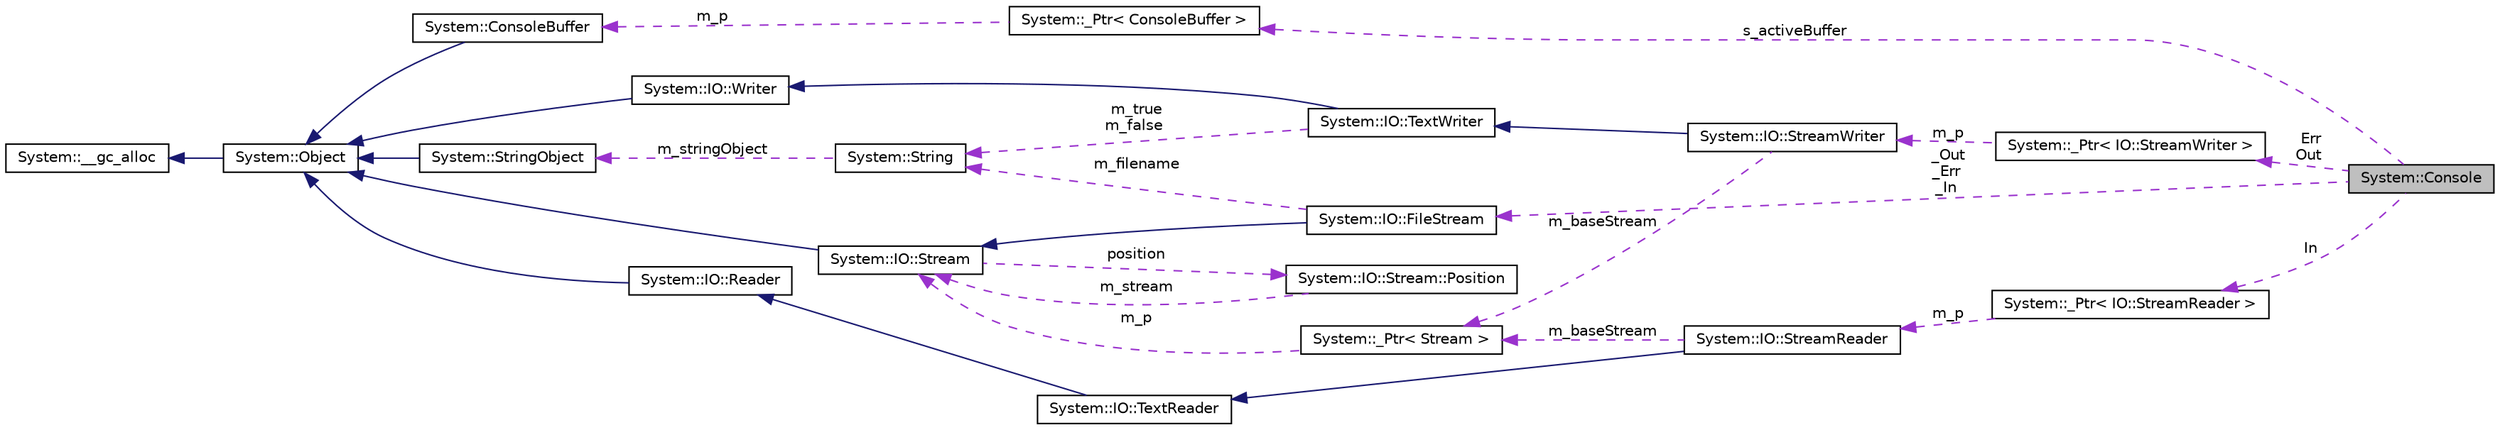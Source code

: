 digraph G
{
  edge [fontname="Helvetica",fontsize="10",labelfontname="Helvetica",labelfontsize="10"];
  node [fontname="Helvetica",fontsize="10",shape=record];
  rankdir="LR";
  Node1 [label="System::Console",height=0.2,width=0.4,color="black", fillcolor="grey75", style="filled" fontcolor="black"];
  Node2 -> Node1 [dir="back",color="darkorchid3",fontsize="10",style="dashed",label=" s_activeBuffer" ,fontname="Helvetica"];
  Node2 [label="System::_Ptr\< ConsoleBuffer \>",height=0.2,width=0.4,color="black", fillcolor="white", style="filled",URL="$class_system_1_1___ptr.html"];
  Node3 -> Node2 [dir="back",color="darkorchid3",fontsize="10",style="dashed",label=" m_p" ,fontname="Helvetica"];
  Node3 [label="System::ConsoleBuffer",height=0.2,width=0.4,color="black", fillcolor="white", style="filled",URL="$class_system_1_1_console_buffer.html"];
  Node4 -> Node3 [dir="back",color="midnightblue",fontsize="10",style="solid",fontname="Helvetica"];
  Node4 [label="System::Object",height=0.2,width=0.4,color="black", fillcolor="white", style="filled",URL="$class_system_1_1_object.html"];
  Node5 -> Node4 [dir="back",color="midnightblue",fontsize="10",style="solid",fontname="Helvetica"];
  Node5 [label="System::__gc_alloc",height=0.2,width=0.4,color="black", fillcolor="white", style="filled",URL="$class_system_1_1____gc__alloc.html"];
  Node6 -> Node1 [dir="back",color="darkorchid3",fontsize="10",style="dashed",label=" Err\nOut" ,fontname="Helvetica"];
  Node6 [label="System::_Ptr\< IO::StreamWriter \>",height=0.2,width=0.4,color="black", fillcolor="white", style="filled",URL="$class_system_1_1___ptr.html"];
  Node7 -> Node6 [dir="back",color="darkorchid3",fontsize="10",style="dashed",label=" m_p" ,fontname="Helvetica"];
  Node7 [label="System::IO::StreamWriter",height=0.2,width=0.4,color="black", fillcolor="white", style="filled",URL="$class_system_1_1_i_o_1_1_stream_writer.html"];
  Node8 -> Node7 [dir="back",color="midnightblue",fontsize="10",style="solid",fontname="Helvetica"];
  Node8 [label="System::IO::TextWriter",height=0.2,width=0.4,color="black", fillcolor="white", style="filled",URL="$class_system_1_1_i_o_1_1_text_writer.html"];
  Node9 -> Node8 [dir="back",color="midnightblue",fontsize="10",style="solid",fontname="Helvetica"];
  Node9 [label="System::IO::Writer",height=0.2,width=0.4,color="black", fillcolor="white", style="filled",URL="$class_system_1_1_i_o_1_1_writer.html"];
  Node4 -> Node9 [dir="back",color="midnightblue",fontsize="10",style="solid",fontname="Helvetica"];
  Node10 -> Node8 [dir="back",color="darkorchid3",fontsize="10",style="dashed",label=" m_true\nm_false" ,fontname="Helvetica"];
  Node10 [label="System::String",height=0.2,width=0.4,color="black", fillcolor="white", style="filled",URL="$class_system_1_1_string.html"];
  Node11 -> Node10 [dir="back",color="darkorchid3",fontsize="10",style="dashed",label=" m_stringObject" ,fontname="Helvetica"];
  Node11 [label="System::StringObject",height=0.2,width=0.4,color="black", fillcolor="white", style="filled",URL="$class_system_1_1_string_object.html"];
  Node4 -> Node11 [dir="back",color="midnightblue",fontsize="10",style="solid",fontname="Helvetica"];
  Node12 -> Node7 [dir="back",color="darkorchid3",fontsize="10",style="dashed",label=" m_baseStream" ,fontname="Helvetica"];
  Node12 [label="System::_Ptr\< Stream \>",height=0.2,width=0.4,color="black", fillcolor="white", style="filled",URL="$class_system_1_1___ptr.html"];
  Node13 -> Node12 [dir="back",color="darkorchid3",fontsize="10",style="dashed",label=" m_p" ,fontname="Helvetica"];
  Node13 [label="System::IO::Stream",height=0.2,width=0.4,color="black", fillcolor="white", style="filled",URL="$class_system_1_1_i_o_1_1_stream.html"];
  Node4 -> Node13 [dir="back",color="midnightblue",fontsize="10",style="solid",fontname="Helvetica"];
  Node14 -> Node13 [dir="back",color="darkorchid3",fontsize="10",style="dashed",label=" position" ,fontname="Helvetica"];
  Node14 [label="System::IO::Stream::Position",height=0.2,width=0.4,color="black", fillcolor="white", style="filled",URL="$class_system_1_1_i_o_1_1_stream_1_1_position.html"];
  Node13 -> Node14 [dir="back",color="darkorchid3",fontsize="10",style="dashed",label=" m_stream" ,fontname="Helvetica"];
  Node15 -> Node1 [dir="back",color="darkorchid3",fontsize="10",style="dashed",label=" In" ,fontname="Helvetica"];
  Node15 [label="System::_Ptr\< IO::StreamReader \>",height=0.2,width=0.4,color="black", fillcolor="white", style="filled",URL="$class_system_1_1___ptr.html"];
  Node16 -> Node15 [dir="back",color="darkorchid3",fontsize="10",style="dashed",label=" m_p" ,fontname="Helvetica"];
  Node16 [label="System::IO::StreamReader",height=0.2,width=0.4,color="black", fillcolor="white", style="filled",URL="$class_system_1_1_i_o_1_1_stream_reader.html"];
  Node17 -> Node16 [dir="back",color="midnightblue",fontsize="10",style="solid",fontname="Helvetica"];
  Node17 [label="System::IO::TextReader",height=0.2,width=0.4,color="black", fillcolor="white", style="filled",URL="$class_system_1_1_i_o_1_1_text_reader.html"];
  Node18 -> Node17 [dir="back",color="midnightblue",fontsize="10",style="solid",fontname="Helvetica"];
  Node18 [label="System::IO::Reader",height=0.2,width=0.4,color="black", fillcolor="white", style="filled",URL="$class_system_1_1_i_o_1_1_reader.html"];
  Node4 -> Node18 [dir="back",color="midnightblue",fontsize="10",style="solid",fontname="Helvetica"];
  Node12 -> Node16 [dir="back",color="darkorchid3",fontsize="10",style="dashed",label=" m_baseStream" ,fontname="Helvetica"];
  Node19 -> Node1 [dir="back",color="darkorchid3",fontsize="10",style="dashed",label=" _Out\n_Err\n_In" ,fontname="Helvetica"];
  Node19 [label="System::IO::FileStream",height=0.2,width=0.4,color="black", fillcolor="white", style="filled",URL="$class_system_1_1_i_o_1_1_file_stream.html"];
  Node13 -> Node19 [dir="back",color="midnightblue",fontsize="10",style="solid",fontname="Helvetica"];
  Node10 -> Node19 [dir="back",color="darkorchid3",fontsize="10",style="dashed",label=" m_filename" ,fontname="Helvetica"];
}
